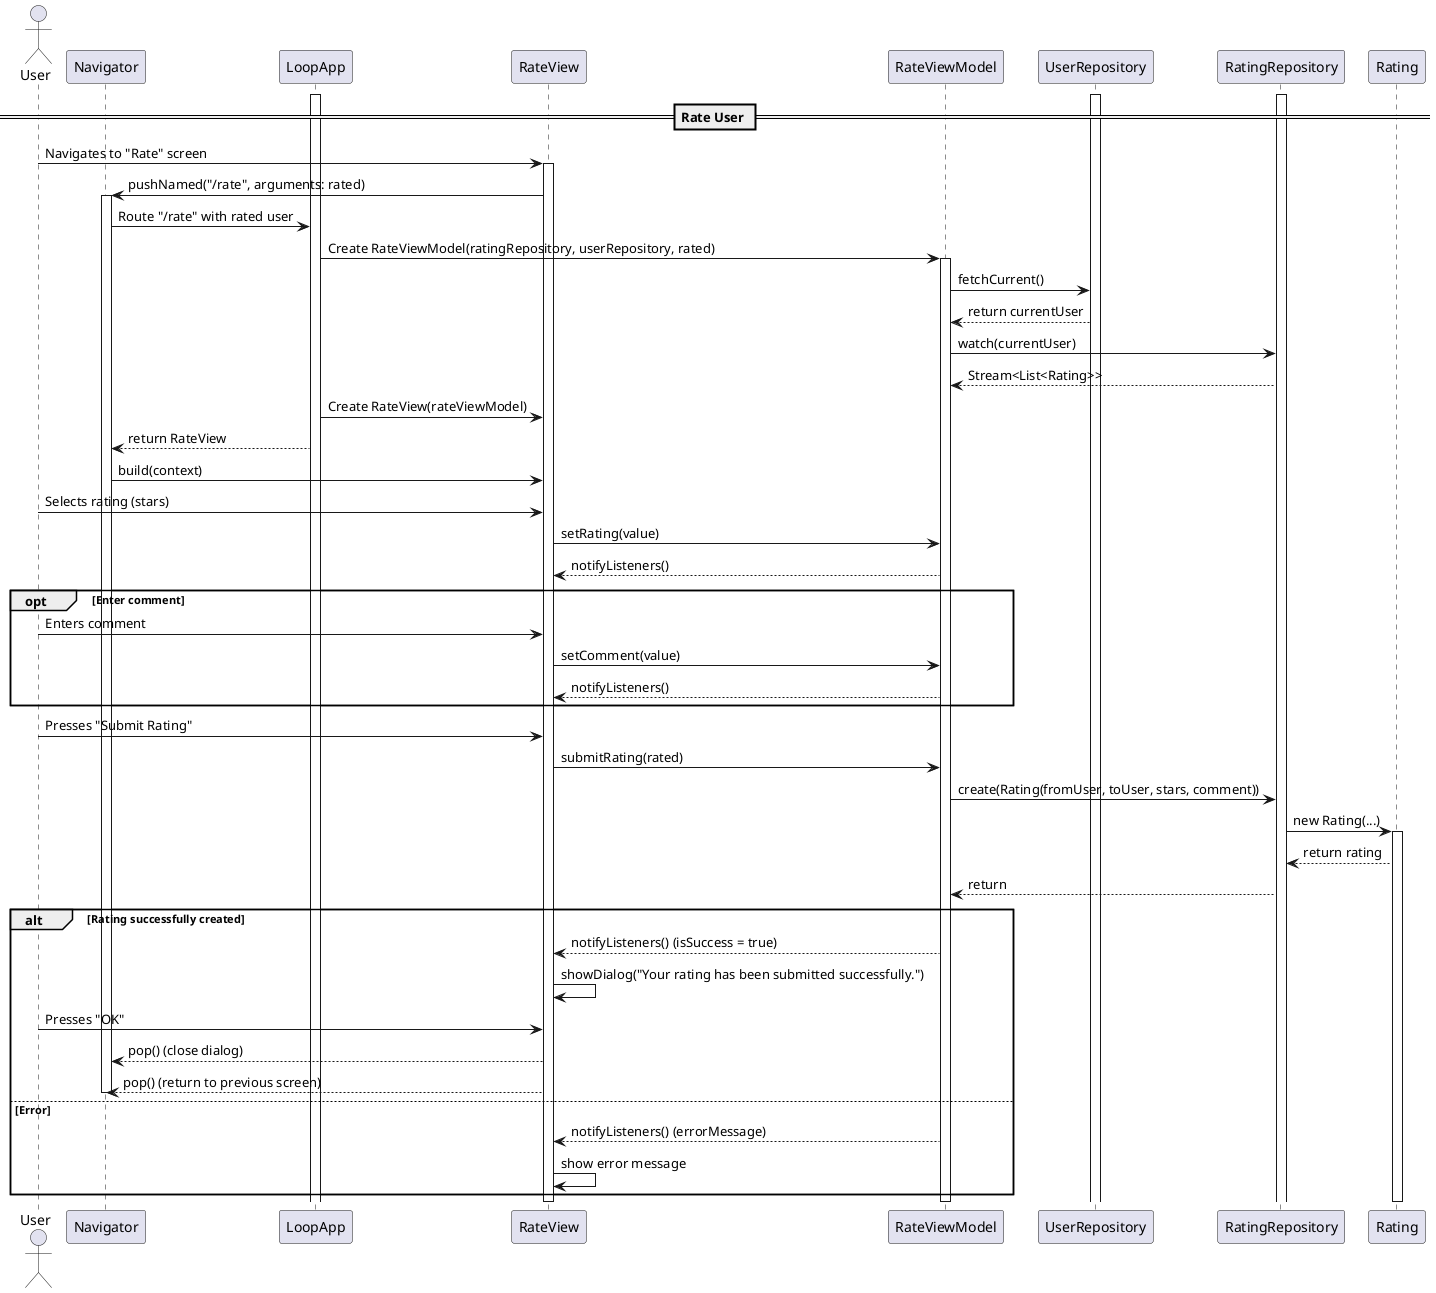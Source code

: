 @startuml

actor User

participant Navigator
participant LoopApp
participant RateView
participant RateViewModel
participant UserRepository
participant RatingRepository

== Rate User ==

activate LoopApp
activate UserRepository
activate RatingRepository
User -> RateView: Navigates to "Rate" screen
activate RateView


RateView -> Navigator: pushNamed("/rate", arguments: rated)
activate Navigator
Navigator -> LoopApp: Route "/rate" with rated user

LoopApp -> RateViewModel: Create RateViewModel(ratingRepository, userRepository, rated)
activate RateViewModel
RateViewModel -> UserRepository: fetchCurrent()

UserRepository --> RateViewModel: return currentUser

RateViewModel -> RatingRepository: watch(currentUser)

RatingRepository --> RateViewModel: Stream<List<Rating>>

LoopApp -> RateView: Create RateView(rateViewModel)

LoopApp --> Navigator: return RateView

Navigator -> RateView: build(context)


User -> RateView: Selects rating (stars)

RateView -> RateViewModel: setRating(value)

RateViewModel --> RateView: notifyListeners()


opt Enter comment
User -> RateView: Enters comment
RateView -> RateViewModel: setComment(value)
RateViewModel --> RateView: notifyListeners()
end

User -> RateView: Presses "Submit Rating"
RateView -> RateViewModel: submitRating(rated)
RateViewModel -> RatingRepository: create(Rating(fromUser, toUser, stars, comment))

RatingRepository -> Rating: new Rating(...)
activate Rating
Rating --> RatingRepository: return rating
RatingRepository --> RateViewModel: return


alt Rating successfully created
    RateViewModel --> RateView: notifyListeners() (isSuccess = true)
    RateView -> RateView: showDialog("Your rating has been submitted successfully.")
    User -> RateView: Presses "OK"
    RateView --> Navigator: pop() (close dialog)
    RateView --> Navigator: pop() (return to previous screen)
    deactivate Navigator
else Error
    RateViewModel --> RateView: notifyListeners() (errorMessage)
    RateView -> RateView: show error message
end
deactivate Rating
deactivate RateViewModel
deactivate RateView

@enduml

